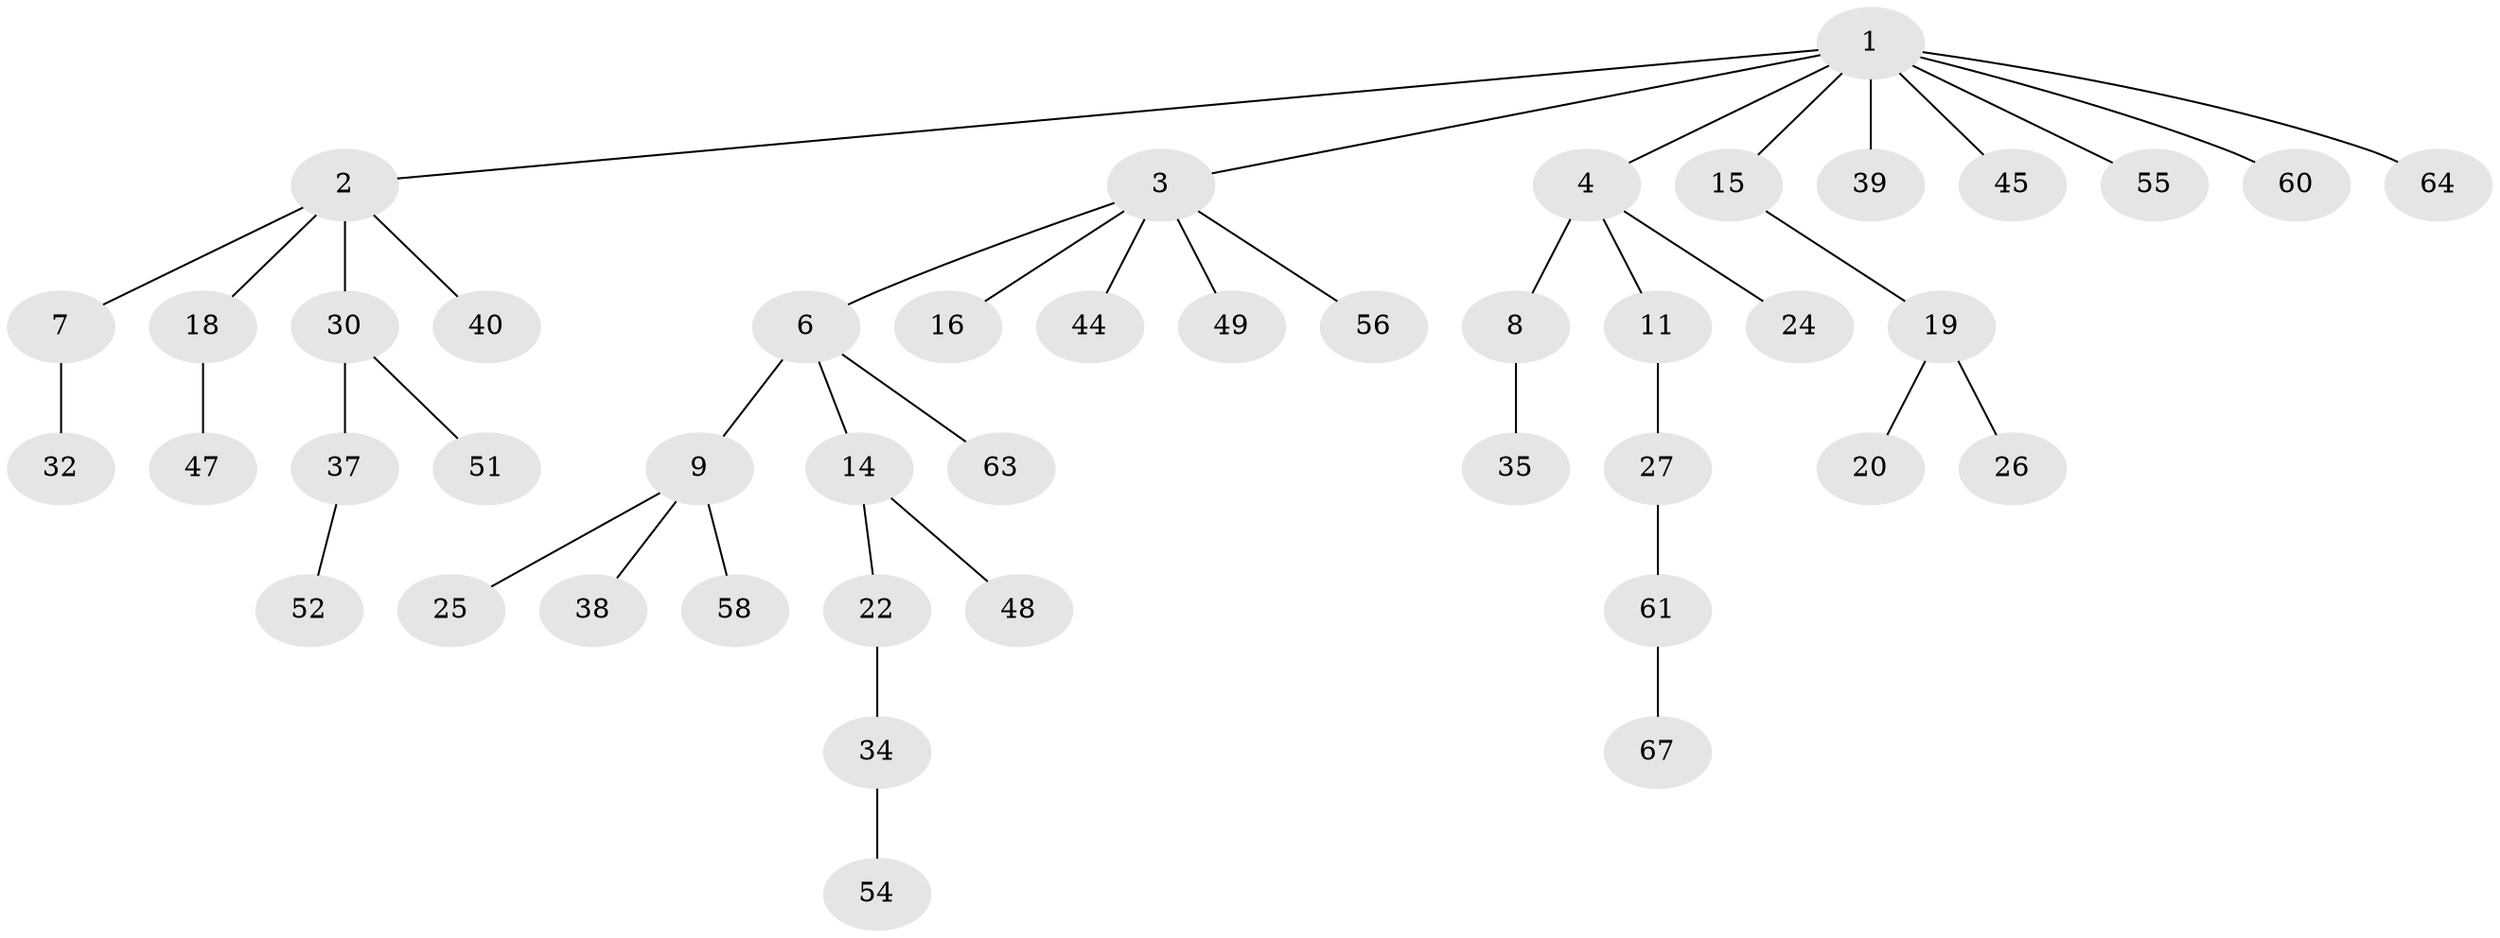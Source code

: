 // Generated by graph-tools (version 1.1) at 2025/24/03/03/25 07:24:08]
// undirected, 44 vertices, 43 edges
graph export_dot {
graph [start="1"]
  node [color=gray90,style=filled];
  1 [super="+21"];
  2 [super="+59"];
  3 [super="+10"];
  4 [super="+5"];
  6 [super="+13"];
  7 [super="+23"];
  8 [super="+66"];
  9 [super="+17"];
  11 [super="+12"];
  14 [super="+28"];
  15 [super="+29"];
  16;
  18 [super="+43"];
  19 [super="+50"];
  20;
  22;
  24 [super="+41"];
  25 [super="+31"];
  26;
  27 [super="+42"];
  30 [super="+33"];
  32;
  34 [super="+36"];
  35;
  37 [super="+57"];
  38 [super="+46"];
  39;
  40;
  44;
  45 [super="+53"];
  47;
  48;
  49;
  51;
  52;
  54;
  55;
  56;
  58;
  60;
  61 [super="+62"];
  63 [super="+65"];
  64;
  67;
  1 -- 2;
  1 -- 3;
  1 -- 4;
  1 -- 15;
  1 -- 39;
  1 -- 45;
  1 -- 60;
  1 -- 64;
  1 -- 55;
  2 -- 7;
  2 -- 18;
  2 -- 30;
  2 -- 40;
  3 -- 6;
  3 -- 16;
  3 -- 44;
  3 -- 49;
  3 -- 56;
  4 -- 8;
  4 -- 24;
  4 -- 11;
  6 -- 9;
  6 -- 63;
  6 -- 14;
  7 -- 32;
  8 -- 35;
  9 -- 38;
  9 -- 58;
  9 -- 25;
  11 -- 27;
  14 -- 22;
  14 -- 48;
  15 -- 19;
  18 -- 47;
  19 -- 20;
  19 -- 26;
  22 -- 34;
  27 -- 61;
  30 -- 37;
  30 -- 51;
  34 -- 54;
  37 -- 52;
  61 -- 67;
}
